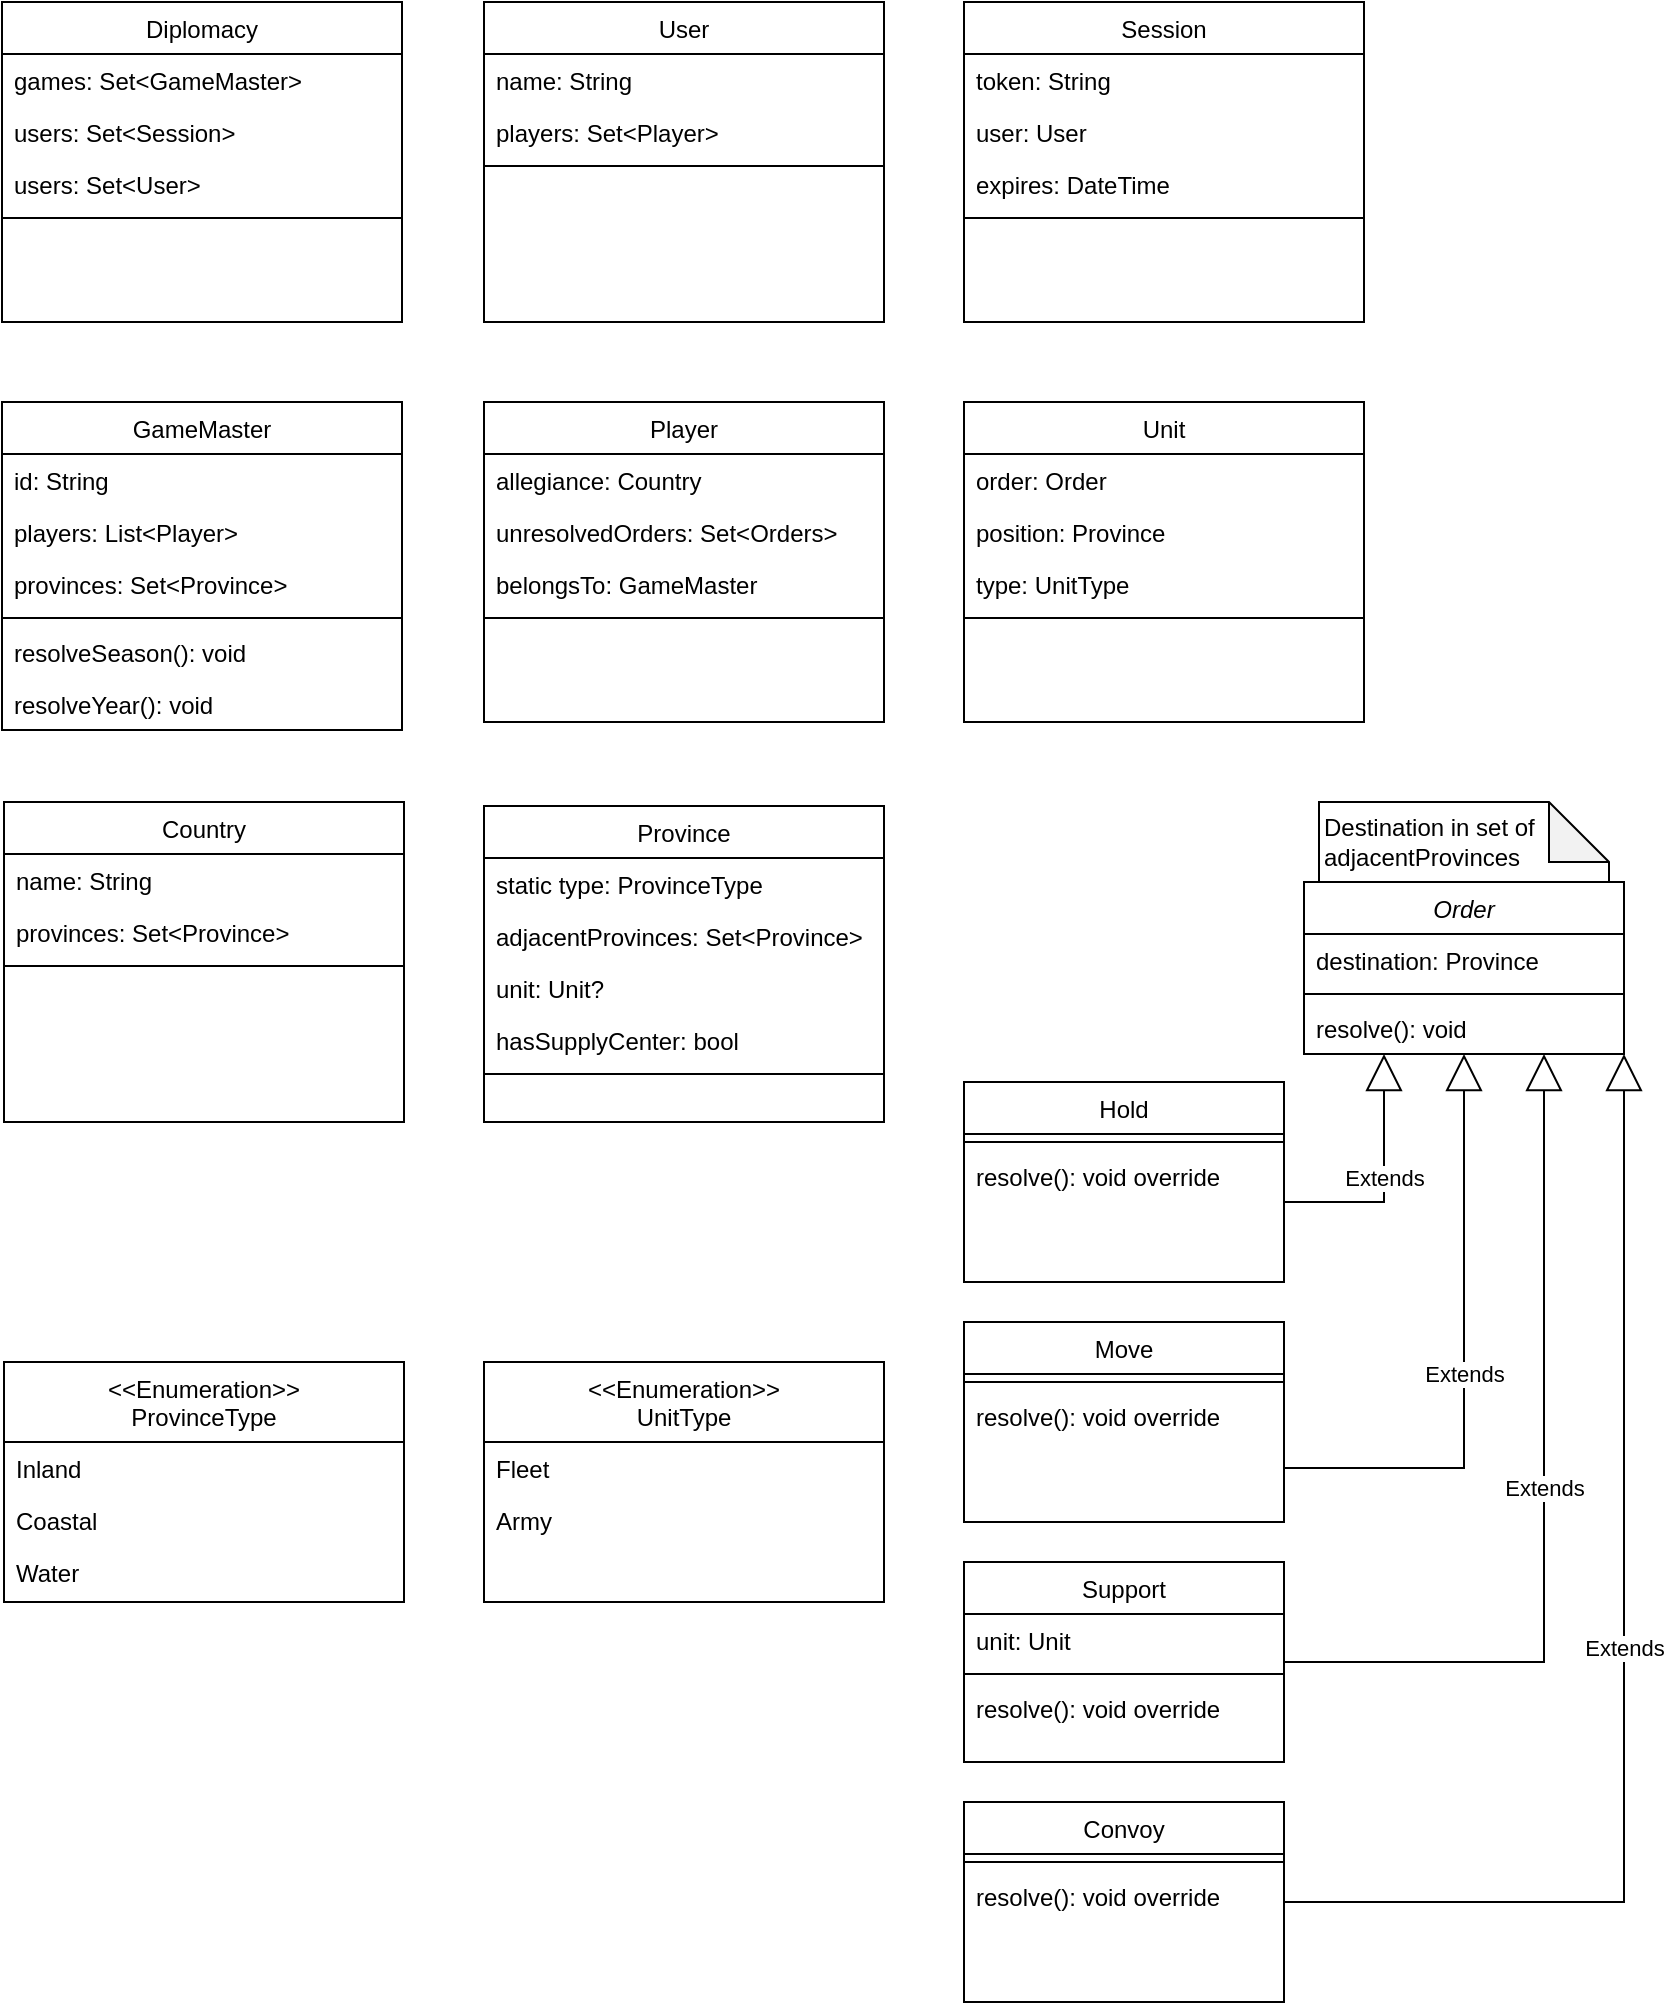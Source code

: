 <mxfile version="14.6.13" type="device"><diagram id="C5RBs43oDa-KdzZeNtuy" name="Page-1"><mxGraphModel dx="1326" dy="3304" grid="1" gridSize="10" guides="1" tooltips="1" connect="1" arrows="1" fold="1" page="1" pageScale="1" pageWidth="827" pageHeight="1169" math="0" shadow="0"><root><mxCell id="WIyWlLk6GJQsqaUBKTNV-0"/><mxCell id="WIyWlLk6GJQsqaUBKTNV-1" parent="WIyWlLk6GJQsqaUBKTNV-0"/><mxCell id="zkfFHV4jXpPFQw0GAbJ--0" value="Player" style="swimlane;fontStyle=0;align=center;verticalAlign=top;childLayout=stackLayout;horizontal=1;startSize=26;horizontalStack=0;resizeParent=1;resizeLast=0;collapsible=1;marginBottom=0;rounded=0;shadow=0;strokeWidth=1;" parent="WIyWlLk6GJQsqaUBKTNV-1" vertex="1"><mxGeometry x="281" y="-1120" width="200" height="160" as="geometry"><mxRectangle x="230" y="140" width="160" height="26" as="alternateBounds"/></mxGeometry></mxCell><mxCell id="JGBPkLxdLSC7HD267_Li-28" value="allegiance: Country" style="text;align=left;verticalAlign=top;spacingLeft=4;spacingRight=4;overflow=hidden;rotatable=0;points=[[0,0.5],[1,0.5]];portConstraint=eastwest;" parent="zkfFHV4jXpPFQw0GAbJ--0" vertex="1"><mxGeometry y="26" width="200" height="26" as="geometry"/></mxCell><mxCell id="p5W0TubbZsNhkzQ859zF-8" value="unresolvedOrders: Set&lt;Orders&gt;" style="text;align=left;verticalAlign=top;spacingLeft=4;spacingRight=4;overflow=hidden;rotatable=0;points=[[0,0.5],[1,0.5]];portConstraint=eastwest;" vertex="1" parent="zkfFHV4jXpPFQw0GAbJ--0"><mxGeometry y="52" width="200" height="26" as="geometry"/></mxCell><mxCell id="p5W0TubbZsNhkzQ859zF-10" value="belongsTo: GameMaster" style="text;align=left;verticalAlign=top;spacingLeft=4;spacingRight=4;overflow=hidden;rotatable=0;points=[[0,0.5],[1,0.5]];portConstraint=eastwest;" vertex="1" parent="zkfFHV4jXpPFQw0GAbJ--0"><mxGeometry y="78" width="200" height="26" as="geometry"/></mxCell><mxCell id="zkfFHV4jXpPFQw0GAbJ--4" value="" style="line;html=1;strokeWidth=1;align=left;verticalAlign=middle;spacingTop=-1;spacingLeft=3;spacingRight=3;rotatable=0;labelPosition=right;points=[];portConstraint=eastwest;" parent="zkfFHV4jXpPFQw0GAbJ--0" vertex="1"><mxGeometry y="104" width="200" height="8" as="geometry"/></mxCell><mxCell id="JGBPkLxdLSC7HD267_Li-18" value="Province" style="swimlane;fontStyle=0;align=center;verticalAlign=top;childLayout=stackLayout;horizontal=1;startSize=26;horizontalStack=0;resizeParent=1;resizeLast=0;collapsible=1;marginBottom=0;rounded=0;shadow=0;strokeWidth=1;" parent="WIyWlLk6GJQsqaUBKTNV-1" vertex="1"><mxGeometry x="281" y="-918" width="200" height="158" as="geometry"><mxRectangle x="230" y="140" width="160" height="26" as="alternateBounds"/></mxGeometry></mxCell><mxCell id="JGBPkLxdLSC7HD267_Li-22" value="static type: ProvinceType" style="text;align=left;verticalAlign=top;spacingLeft=4;spacingRight=4;overflow=hidden;rotatable=0;points=[[0,0.5],[1,0.5]];portConstraint=eastwest;" parent="JGBPkLxdLSC7HD267_Li-18" vertex="1"><mxGeometry y="26" width="200" height="26" as="geometry"/></mxCell><mxCell id="46RMJYzjXEDaTq2aA9Gf-13" value="adjacentProvinces: Set&lt;Province&gt;" style="text;align=left;verticalAlign=top;spacingLeft=4;spacingRight=4;overflow=hidden;rotatable=0;points=[[0,0.5],[1,0.5]];portConstraint=eastwest;" parent="JGBPkLxdLSC7HD267_Li-18" vertex="1"><mxGeometry y="52" width="200" height="26" as="geometry"/></mxCell><mxCell id="46RMJYzjXEDaTq2aA9Gf-12" value="unit: Unit?" style="text;align=left;verticalAlign=top;spacingLeft=4;spacingRight=4;overflow=hidden;rotatable=0;points=[[0,0.5],[1,0.5]];portConstraint=eastwest;" parent="JGBPkLxdLSC7HD267_Li-18" vertex="1"><mxGeometry y="78" width="200" height="26" as="geometry"/></mxCell><mxCell id="JGBPkLxdLSC7HD267_Li-36" value="hasSupplyCenter: bool" style="text;align=left;verticalAlign=top;spacingLeft=4;spacingRight=4;overflow=hidden;rotatable=0;points=[[0,0.5],[1,0.5]];portConstraint=eastwest;" parent="JGBPkLxdLSC7HD267_Li-18" vertex="1"><mxGeometry y="104" width="200" height="26" as="geometry"/></mxCell><mxCell id="JGBPkLxdLSC7HD267_Li-19" value="" style="line;html=1;strokeWidth=1;align=left;verticalAlign=middle;spacingTop=-1;spacingLeft=3;spacingRight=3;rotatable=0;labelPosition=right;points=[];portConstraint=eastwest;" parent="JGBPkLxdLSC7HD267_Li-18" vertex="1"><mxGeometry y="130" width="200" height="8" as="geometry"/></mxCell><mxCell id="JGBPkLxdLSC7HD267_Li-23" value="&lt;&lt;Enumeration&gt;&gt;&#10;ProvinceType" style="swimlane;fontStyle=0;align=center;verticalAlign=top;childLayout=stackLayout;horizontal=1;startSize=40;horizontalStack=0;resizeParent=1;resizeLast=0;collapsible=1;marginBottom=0;rounded=0;shadow=0;strokeWidth=1;" parent="WIyWlLk6GJQsqaUBKTNV-1" vertex="1"><mxGeometry x="41" y="-640" width="200" height="120" as="geometry"><mxRectangle x="10" y="450" width="160" height="26" as="alternateBounds"/></mxGeometry></mxCell><mxCell id="JGBPkLxdLSC7HD267_Li-24" value="Inland" style="text;align=left;verticalAlign=top;spacingLeft=4;spacingRight=4;overflow=hidden;rotatable=0;points=[[0,0.5],[1,0.5]];portConstraint=eastwest;" parent="JGBPkLxdLSC7HD267_Li-23" vertex="1"><mxGeometry y="40" width="200" height="26" as="geometry"/></mxCell><mxCell id="JGBPkLxdLSC7HD267_Li-27" value="Coastal" style="text;align=left;verticalAlign=top;spacingLeft=4;spacingRight=4;overflow=hidden;rotatable=0;points=[[0,0.5],[1,0.5]];portConstraint=eastwest;" parent="JGBPkLxdLSC7HD267_Li-23" vertex="1"><mxGeometry y="66" width="200" height="26" as="geometry"/></mxCell><mxCell id="JGBPkLxdLSC7HD267_Li-26" value="Water" style="text;align=left;verticalAlign=top;spacingLeft=4;spacingRight=4;overflow=hidden;rotatable=0;points=[[0,0.5],[1,0.5]];portConstraint=eastwest;" parent="JGBPkLxdLSC7HD267_Li-23" vertex="1"><mxGeometry y="92" width="200" height="28" as="geometry"/></mxCell><mxCell id="JGBPkLxdLSC7HD267_Li-30" value="Country" style="swimlane;fontStyle=0;align=center;verticalAlign=top;childLayout=stackLayout;horizontal=1;startSize=26;horizontalStack=0;resizeParent=1;resizeLast=0;collapsible=1;marginBottom=0;rounded=0;shadow=0;strokeWidth=1;" parent="WIyWlLk6GJQsqaUBKTNV-1" vertex="1"><mxGeometry x="41" y="-920" width="200" height="160" as="geometry"><mxRectangle x="230" y="140" width="160" height="26" as="alternateBounds"/></mxGeometry></mxCell><mxCell id="JGBPkLxdLSC7HD267_Li-31" value="name: String" style="text;align=left;verticalAlign=top;spacingLeft=4;spacingRight=4;overflow=hidden;rotatable=0;points=[[0,0.5],[1,0.5]];portConstraint=eastwest;" parent="JGBPkLxdLSC7HD267_Li-30" vertex="1"><mxGeometry y="26" width="200" height="26" as="geometry"/></mxCell><mxCell id="JGBPkLxdLSC7HD267_Li-35" value="provinces: Set&lt;Province&gt;" style="text;align=left;verticalAlign=top;spacingLeft=4;spacingRight=4;overflow=hidden;rotatable=0;points=[[0,0.5],[1,0.5]];portConstraint=eastwest;" parent="JGBPkLxdLSC7HD267_Li-30" vertex="1"><mxGeometry y="52" width="200" height="26" as="geometry"/></mxCell><mxCell id="JGBPkLxdLSC7HD267_Li-33" value="" style="line;html=1;strokeWidth=1;align=left;verticalAlign=middle;spacingTop=-1;spacingLeft=3;spacingRight=3;rotatable=0;labelPosition=right;points=[];portConstraint=eastwest;" parent="JGBPkLxdLSC7HD267_Li-30" vertex="1"><mxGeometry y="78" width="200" height="8" as="geometry"/></mxCell><mxCell id="46RMJYzjXEDaTq2aA9Gf-0" value="Order" style="swimlane;fontStyle=2;align=center;verticalAlign=top;childLayout=stackLayout;horizontal=1;startSize=26;horizontalStack=0;resizeParent=1;resizeLast=0;collapsible=1;marginBottom=0;rounded=0;shadow=0;strokeWidth=1;" parent="WIyWlLk6GJQsqaUBKTNV-1" vertex="1"><mxGeometry x="691" y="-880" width="160" height="86" as="geometry"><mxRectangle x="230" y="140" width="160" height="26" as="alternateBounds"/></mxGeometry></mxCell><mxCell id="uRcr4P55_PJo6zatVVM9-5" value="destination: Province" style="text;align=left;verticalAlign=top;spacingLeft=4;spacingRight=4;overflow=hidden;rotatable=0;points=[[0,0.5],[1,0.5]];portConstraint=eastwest;" parent="46RMJYzjXEDaTq2aA9Gf-0" vertex="1"><mxGeometry y="26" width="160" height="26" as="geometry"/></mxCell><mxCell id="46RMJYzjXEDaTq2aA9Gf-3" value="" style="line;html=1;strokeWidth=1;align=left;verticalAlign=middle;spacingTop=-1;spacingLeft=3;spacingRight=3;rotatable=0;labelPosition=right;points=[];portConstraint=eastwest;" parent="46RMJYzjXEDaTq2aA9Gf-0" vertex="1"><mxGeometry y="52" width="160" height="8" as="geometry"/></mxCell><mxCell id="uRcr4P55_PJo6zatVVM9-22" value="resolve(): void" style="text;align=left;verticalAlign=top;spacingLeft=4;spacingRight=4;overflow=hidden;rotatable=0;points=[[0,0.5],[1,0.5]];portConstraint=eastwest;" parent="46RMJYzjXEDaTq2aA9Gf-0" vertex="1"><mxGeometry y="60" width="160" height="26" as="geometry"/></mxCell><mxCell id="46RMJYzjXEDaTq2aA9Gf-5" value="GameMaster" style="swimlane;fontStyle=0;align=center;verticalAlign=top;childLayout=stackLayout;horizontal=1;startSize=26;horizontalStack=0;resizeParent=1;resizeLast=0;collapsible=1;marginBottom=0;rounded=0;shadow=0;strokeWidth=1;" parent="WIyWlLk6GJQsqaUBKTNV-1" vertex="1"><mxGeometry x="40" y="-1120" width="200" height="164" as="geometry"><mxRectangle x="230" y="140" width="160" height="26" as="alternateBounds"/></mxGeometry></mxCell><mxCell id="rUUhUny3GslK_5L-6Dzf-7" value="id: String" style="text;align=left;verticalAlign=top;spacingLeft=4;spacingRight=4;overflow=hidden;rotatable=0;points=[[0,0.5],[1,0.5]];portConstraint=eastwest;" parent="46RMJYzjXEDaTq2aA9Gf-5" vertex="1"><mxGeometry y="26" width="200" height="26" as="geometry"/></mxCell><mxCell id="46RMJYzjXEDaTq2aA9Gf-7" value="players: List&lt;Player&gt;" style="text;align=left;verticalAlign=top;spacingLeft=4;spacingRight=4;overflow=hidden;rotatable=0;points=[[0,0.5],[1,0.5]];portConstraint=eastwest;" parent="46RMJYzjXEDaTq2aA9Gf-5" vertex="1"><mxGeometry y="52" width="200" height="26" as="geometry"/></mxCell><mxCell id="rUUhUny3GslK_5L-6Dzf-0" value="provinces: Set&lt;Province&gt;" style="text;align=left;verticalAlign=top;spacingLeft=4;spacingRight=4;overflow=hidden;rotatable=0;points=[[0,0.5],[1,0.5]];portConstraint=eastwest;" parent="46RMJYzjXEDaTq2aA9Gf-5" vertex="1"><mxGeometry y="78" width="200" height="26" as="geometry"/></mxCell><mxCell id="46RMJYzjXEDaTq2aA9Gf-9" value="" style="line;html=1;strokeWidth=1;align=left;verticalAlign=middle;spacingTop=-1;spacingLeft=3;spacingRight=3;rotatable=0;labelPosition=right;points=[];portConstraint=eastwest;" parent="46RMJYzjXEDaTq2aA9Gf-5" vertex="1"><mxGeometry y="104" width="200" height="8" as="geometry"/></mxCell><mxCell id="46RMJYzjXEDaTq2aA9Gf-10" value="resolveSeason(): void" style="text;align=left;verticalAlign=top;spacingLeft=4;spacingRight=4;overflow=hidden;rotatable=0;points=[[0,0.5],[1,0.5]];portConstraint=eastwest;" parent="46RMJYzjXEDaTq2aA9Gf-5" vertex="1"><mxGeometry y="112" width="200" height="26" as="geometry"/></mxCell><mxCell id="rUUhUny3GslK_5L-6Dzf-1" value="resolveYear(): void" style="text;align=left;verticalAlign=top;spacingLeft=4;spacingRight=4;overflow=hidden;rotatable=0;points=[[0,0.5],[1,0.5]];portConstraint=eastwest;" parent="46RMJYzjXEDaTq2aA9Gf-5" vertex="1"><mxGeometry y="138" width="200" height="26" as="geometry"/></mxCell><mxCell id="uRcr4P55_PJo6zatVVM9-0" value="Unit" style="swimlane;fontStyle=0;align=center;verticalAlign=top;childLayout=stackLayout;horizontal=1;startSize=26;horizontalStack=0;resizeParent=1;resizeLast=0;collapsible=1;marginBottom=0;rounded=0;shadow=0;strokeWidth=1;" parent="WIyWlLk6GJQsqaUBKTNV-1" vertex="1"><mxGeometry x="521" y="-1120" width="200" height="160" as="geometry"><mxRectangle x="230" y="140" width="160" height="26" as="alternateBounds"/></mxGeometry></mxCell><mxCell id="uRcr4P55_PJo6zatVVM9-2" value="order: Order" style="text;align=left;verticalAlign=top;spacingLeft=4;spacingRight=4;overflow=hidden;rotatable=0;points=[[0,0.5],[1,0.5]];portConstraint=eastwest;" parent="uRcr4P55_PJo6zatVVM9-0" vertex="1"><mxGeometry y="26" width="200" height="26" as="geometry"/></mxCell><mxCell id="uRcr4P55_PJo6zatVVM9-24" value="position: Province" style="text;align=left;verticalAlign=top;spacingLeft=4;spacingRight=4;overflow=hidden;rotatable=0;points=[[0,0.5],[1,0.5]];portConstraint=eastwest;" parent="uRcr4P55_PJo6zatVVM9-0" vertex="1"><mxGeometry y="52" width="200" height="26" as="geometry"/></mxCell><mxCell id="uRcr4P55_PJo6zatVVM9-23" value="type: UnitType" style="text;align=left;verticalAlign=top;spacingLeft=4;spacingRight=4;overflow=hidden;rotatable=0;points=[[0,0.5],[1,0.5]];portConstraint=eastwest;" parent="uRcr4P55_PJo6zatVVM9-0" vertex="1"><mxGeometry y="78" width="200" height="26" as="geometry"/></mxCell><mxCell id="uRcr4P55_PJo6zatVVM9-1" value="" style="line;html=1;strokeWidth=1;align=left;verticalAlign=middle;spacingTop=-1;spacingLeft=3;spacingRight=3;rotatable=0;labelPosition=right;points=[];portConstraint=eastwest;" parent="uRcr4P55_PJo6zatVVM9-0" vertex="1"><mxGeometry y="104" width="200" height="8" as="geometry"/></mxCell><mxCell id="uRcr4P55_PJo6zatVVM9-6" value="Destination in set of adjacentProvinces" style="shape=note;whiteSpace=wrap;html=1;backgroundOutline=1;darkOpacity=0.05;align=left;" parent="WIyWlLk6GJQsqaUBKTNV-1" vertex="1"><mxGeometry x="698.5" y="-920" width="145" height="40" as="geometry"/></mxCell><mxCell id="uRcr4P55_PJo6zatVVM9-9" value="Hold" style="swimlane;fontStyle=0;align=center;verticalAlign=top;childLayout=stackLayout;horizontal=1;startSize=26;horizontalStack=0;resizeParent=1;resizeLast=0;collapsible=1;marginBottom=0;rounded=0;shadow=0;strokeWidth=1;" parent="WIyWlLk6GJQsqaUBKTNV-1" vertex="1"><mxGeometry x="521" y="-780" width="160" height="100" as="geometry"><mxRectangle x="230" y="140" width="160" height="26" as="alternateBounds"/></mxGeometry></mxCell><mxCell id="uRcr4P55_PJo6zatVVM9-11" value="" style="line;html=1;strokeWidth=1;align=left;verticalAlign=middle;spacingTop=-1;spacingLeft=3;spacingRight=3;rotatable=0;labelPosition=right;points=[];portConstraint=eastwest;" parent="uRcr4P55_PJo6zatVVM9-9" vertex="1"><mxGeometry y="26" width="160" height="8" as="geometry"/></mxCell><mxCell id="uRcr4P55_PJo6zatVVM9-30" value="resolve(): void override" style="text;align=left;verticalAlign=top;spacingLeft=4;spacingRight=4;overflow=hidden;rotatable=0;points=[[0,0.5],[1,0.5]];portConstraint=eastwest;" parent="uRcr4P55_PJo6zatVVM9-9" vertex="1"><mxGeometry y="34" width="160" height="26" as="geometry"/></mxCell><mxCell id="uRcr4P55_PJo6zatVVM9-12" value="Extends" style="endArrow=block;endSize=16;endFill=0;html=1;rounded=0;edgeStyle=orthogonalEdgeStyle;entryX=0.25;entryY=1;entryDx=0;entryDy=0;" parent="WIyWlLk6GJQsqaUBKTNV-1" source="uRcr4P55_PJo6zatVVM9-9" target="46RMJYzjXEDaTq2aA9Gf-0" edge="1"><mxGeometry width="160" relative="1" as="geometry"><mxPoint x="1121" y="-30" as="sourcePoint"/><mxPoint x="761" y="-460" as="targetPoint"/><Array as="points"><mxPoint x="731" y="-720"/></Array></mxGeometry></mxCell><mxCell id="uRcr4P55_PJo6zatVVM9-13" value="Move" style="swimlane;fontStyle=0;align=center;verticalAlign=top;childLayout=stackLayout;horizontal=1;startSize=26;horizontalStack=0;resizeParent=1;resizeLast=0;collapsible=1;marginBottom=0;rounded=0;shadow=0;strokeWidth=1;" parent="WIyWlLk6GJQsqaUBKTNV-1" vertex="1"><mxGeometry x="521" y="-660" width="160" height="100" as="geometry"><mxRectangle x="230" y="140" width="160" height="26" as="alternateBounds"/></mxGeometry></mxCell><mxCell id="uRcr4P55_PJo6zatVVM9-14" value="" style="line;html=1;strokeWidth=1;align=left;verticalAlign=middle;spacingTop=-1;spacingLeft=3;spacingRight=3;rotatable=0;labelPosition=right;points=[];portConstraint=eastwest;" parent="uRcr4P55_PJo6zatVVM9-13" vertex="1"><mxGeometry y="26" width="160" height="8" as="geometry"/></mxCell><mxCell id="uRcr4P55_PJo6zatVVM9-31" value="resolve(): void override" style="text;align=left;verticalAlign=top;spacingLeft=4;spacingRight=4;overflow=hidden;rotatable=0;points=[[0,0.5],[1,0.5]];portConstraint=eastwest;" parent="uRcr4P55_PJo6zatVVM9-13" vertex="1"><mxGeometry y="34" width="160" height="26" as="geometry"/></mxCell><mxCell id="uRcr4P55_PJo6zatVVM9-15" value="Support" style="swimlane;fontStyle=0;align=center;verticalAlign=top;childLayout=stackLayout;horizontal=1;startSize=26;horizontalStack=0;resizeParent=1;resizeLast=0;collapsible=1;marginBottom=0;rounded=0;shadow=0;strokeWidth=1;" parent="WIyWlLk6GJQsqaUBKTNV-1" vertex="1"><mxGeometry x="521" y="-540" width="160" height="100" as="geometry"><mxRectangle x="230" y="140" width="160" height="26" as="alternateBounds"/></mxGeometry></mxCell><mxCell id="uRcr4P55_PJo6zatVVM9-34" value="unit: Unit" style="text;align=left;verticalAlign=top;spacingLeft=4;spacingRight=4;overflow=hidden;rotatable=0;points=[[0,0.5],[1,0.5]];portConstraint=eastwest;" parent="uRcr4P55_PJo6zatVVM9-15" vertex="1"><mxGeometry y="26" width="160" height="26" as="geometry"/></mxCell><mxCell id="uRcr4P55_PJo6zatVVM9-16" value="" style="line;html=1;strokeWidth=1;align=left;verticalAlign=middle;spacingTop=-1;spacingLeft=3;spacingRight=3;rotatable=0;labelPosition=right;points=[];portConstraint=eastwest;" parent="uRcr4P55_PJo6zatVVM9-15" vertex="1"><mxGeometry y="52" width="160" height="8" as="geometry"/></mxCell><mxCell id="uRcr4P55_PJo6zatVVM9-32" value="resolve(): void override" style="text;align=left;verticalAlign=top;spacingLeft=4;spacingRight=4;overflow=hidden;rotatable=0;points=[[0,0.5],[1,0.5]];portConstraint=eastwest;" parent="uRcr4P55_PJo6zatVVM9-15" vertex="1"><mxGeometry y="60" width="160" height="26" as="geometry"/></mxCell><mxCell id="uRcr4P55_PJo6zatVVM9-17" value="Convoy" style="swimlane;fontStyle=0;align=center;verticalAlign=top;childLayout=stackLayout;horizontal=1;startSize=26;horizontalStack=0;resizeParent=1;resizeLast=0;collapsible=1;marginBottom=0;rounded=0;shadow=0;strokeWidth=1;" parent="WIyWlLk6GJQsqaUBKTNV-1" vertex="1"><mxGeometry x="521" y="-420" width="160" height="100" as="geometry"><mxRectangle x="230" y="140" width="160" height="26" as="alternateBounds"/></mxGeometry></mxCell><mxCell id="uRcr4P55_PJo6zatVVM9-18" value="" style="line;html=1;strokeWidth=1;align=left;verticalAlign=middle;spacingTop=-1;spacingLeft=3;spacingRight=3;rotatable=0;labelPosition=right;points=[];portConstraint=eastwest;" parent="uRcr4P55_PJo6zatVVM9-17" vertex="1"><mxGeometry y="26" width="160" height="8" as="geometry"/></mxCell><mxCell id="uRcr4P55_PJo6zatVVM9-33" value="resolve(): void override" style="text;align=left;verticalAlign=top;spacingLeft=4;spacingRight=4;overflow=hidden;rotatable=0;points=[[0,0.5],[1,0.5]];portConstraint=eastwest;" parent="uRcr4P55_PJo6zatVVM9-17" vertex="1"><mxGeometry y="34" width="160" height="26" as="geometry"/></mxCell><mxCell id="uRcr4P55_PJo6zatVVM9-19" value="Extends" style="endArrow=block;endSize=16;endFill=0;html=1;rounded=0;edgeStyle=orthogonalEdgeStyle;entryX=0.5;entryY=1;entryDx=0;entryDy=0;exitX=1;exitY=0.5;exitDx=0;exitDy=0;" parent="WIyWlLk6GJQsqaUBKTNV-1" source="uRcr4P55_PJo6zatVVM9-13" target="46RMJYzjXEDaTq2aA9Gf-0" edge="1"><mxGeometry width="160" relative="1" as="geometry"><mxPoint x="691" y="-677" as="sourcePoint"/><mxPoint x="781" y="-784" as="targetPoint"/><Array as="points"><mxPoint x="771" y="-587"/></Array></mxGeometry></mxCell><mxCell id="uRcr4P55_PJo6zatVVM9-20" value="Extends" style="endArrow=block;endSize=16;endFill=0;html=1;rounded=0;edgeStyle=orthogonalEdgeStyle;entryX=0.75;entryY=1;entryDx=0;entryDy=0;exitX=1;exitY=0.5;exitDx=0;exitDy=0;" parent="WIyWlLk6GJQsqaUBKTNV-1" source="uRcr4P55_PJo6zatVVM9-15" target="46RMJYzjXEDaTq2aA9Gf-0" edge="1"><mxGeometry width="160" relative="1" as="geometry"><mxPoint x="691" y="-577" as="sourcePoint"/><mxPoint x="781" y="-784" as="targetPoint"/><Array as="points"><mxPoint x="811" y="-490"/></Array></mxGeometry></mxCell><mxCell id="uRcr4P55_PJo6zatVVM9-21" value="Extends" style="endArrow=block;endSize=16;endFill=0;html=1;rounded=0;edgeStyle=orthogonalEdgeStyle;entryX=1;entryY=1;entryDx=0;entryDy=0;exitX=1;exitY=0.5;exitDx=0;exitDy=0;" parent="WIyWlLk6GJQsqaUBKTNV-1" source="uRcr4P55_PJo6zatVVM9-17" target="46RMJYzjXEDaTq2aA9Gf-0" edge="1"><mxGeometry width="160" relative="1" as="geometry"><mxPoint x="691" y="-477" as="sourcePoint"/><mxPoint x="821" y="-784" as="targetPoint"/><Array as="points"><mxPoint x="851" y="-370"/></Array></mxGeometry></mxCell><mxCell id="uRcr4P55_PJo6zatVVM9-25" value="&lt;&lt;Enumeration&gt;&gt;&#10;UnitType" style="swimlane;fontStyle=0;align=center;verticalAlign=top;childLayout=stackLayout;horizontal=1;startSize=40;horizontalStack=0;resizeParent=1;resizeLast=0;collapsible=1;marginBottom=0;rounded=0;shadow=0;strokeWidth=1;" parent="WIyWlLk6GJQsqaUBKTNV-1" vertex="1"><mxGeometry x="281" y="-640" width="200" height="120" as="geometry"><mxRectangle x="10" y="450" width="160" height="26" as="alternateBounds"/></mxGeometry></mxCell><mxCell id="uRcr4P55_PJo6zatVVM9-27" value="Fleet" style="text;align=left;verticalAlign=top;spacingLeft=4;spacingRight=4;overflow=hidden;rotatable=0;points=[[0,0.5],[1,0.5]];portConstraint=eastwest;" parent="uRcr4P55_PJo6zatVVM9-25" vertex="1"><mxGeometry y="40" width="200" height="26" as="geometry"/></mxCell><mxCell id="uRcr4P55_PJo6zatVVM9-28" value="Army" style="text;align=left;verticalAlign=top;spacingLeft=4;spacingRight=4;overflow=hidden;rotatable=0;points=[[0,0.5],[1,0.5]];portConstraint=eastwest;" parent="uRcr4P55_PJo6zatVVM9-25" vertex="1"><mxGeometry y="66" width="200" height="26" as="geometry"/></mxCell><mxCell id="uRcr4P55_PJo6zatVVM9-36" value="Diplomacy" style="swimlane;fontStyle=0;align=center;verticalAlign=top;childLayout=stackLayout;horizontal=1;startSize=26;horizontalStack=0;resizeParent=1;resizeLast=0;collapsible=1;marginBottom=0;rounded=0;shadow=0;strokeWidth=1;" parent="WIyWlLk6GJQsqaUBKTNV-1" vertex="1"><mxGeometry x="40" y="-1320" width="200" height="160" as="geometry"><mxRectangle x="230" y="140" width="160" height="26" as="alternateBounds"/></mxGeometry></mxCell><mxCell id="uRcr4P55_PJo6zatVVM9-37" value="games: Set&lt;GameMaster&gt;" style="text;align=left;verticalAlign=top;spacingLeft=4;spacingRight=4;overflow=hidden;rotatable=0;points=[[0,0.5],[1,0.5]];portConstraint=eastwest;" parent="uRcr4P55_PJo6zatVVM9-36" vertex="1"><mxGeometry y="26" width="200" height="26" as="geometry"/></mxCell><mxCell id="p5W0TubbZsNhkzQ859zF-0" value="users: Set&lt;Session&gt;" style="text;align=left;verticalAlign=top;spacingLeft=4;spacingRight=4;overflow=hidden;rotatable=0;points=[[0,0.5],[1,0.5]];portConstraint=eastwest;" vertex="1" parent="uRcr4P55_PJo6zatVVM9-36"><mxGeometry y="52" width="200" height="26" as="geometry"/></mxCell><mxCell id="rUUhUny3GslK_5L-6Dzf-2" value="users: Set&lt;User&gt;" style="text;align=left;verticalAlign=top;spacingLeft=4;spacingRight=4;overflow=hidden;rotatable=0;points=[[0,0.5],[1,0.5]];portConstraint=eastwest;" parent="uRcr4P55_PJo6zatVVM9-36" vertex="1"><mxGeometry y="78" width="200" height="26" as="geometry"/></mxCell><mxCell id="uRcr4P55_PJo6zatVVM9-39" value="" style="line;html=1;strokeWidth=1;align=left;verticalAlign=middle;spacingTop=-1;spacingLeft=3;spacingRight=3;rotatable=0;labelPosition=right;points=[];portConstraint=eastwest;" parent="uRcr4P55_PJo6zatVVM9-36" vertex="1"><mxGeometry y="104" width="200" height="8" as="geometry"/></mxCell><mxCell id="rUUhUny3GslK_5L-6Dzf-3" value="User" style="swimlane;fontStyle=0;align=center;verticalAlign=top;childLayout=stackLayout;horizontal=1;startSize=26;horizontalStack=0;resizeParent=1;resizeLast=0;collapsible=1;marginBottom=0;rounded=0;shadow=0;strokeWidth=1;" parent="WIyWlLk6GJQsqaUBKTNV-1" vertex="1"><mxGeometry x="281" y="-1320" width="200" height="160" as="geometry"><mxRectangle x="230" y="140" width="160" height="26" as="alternateBounds"/></mxGeometry></mxCell><mxCell id="p5W0TubbZsNhkzQ859zF-9" value="name: String" style="text;align=left;verticalAlign=top;spacingLeft=4;spacingRight=4;overflow=hidden;rotatable=0;points=[[0,0.5],[1,0.5]];portConstraint=eastwest;" vertex="1" parent="rUUhUny3GslK_5L-6Dzf-3"><mxGeometry y="26" width="200" height="26" as="geometry"/></mxCell><mxCell id="rUUhUny3GslK_5L-6Dzf-4" value="players: Set&lt;Player&gt;" style="text;align=left;verticalAlign=top;spacingLeft=4;spacingRight=4;overflow=hidden;rotatable=0;points=[[0,0.5],[1,0.5]];portConstraint=eastwest;" parent="rUUhUny3GslK_5L-6Dzf-3" vertex="1"><mxGeometry y="52" width="200" height="26" as="geometry"/></mxCell><mxCell id="rUUhUny3GslK_5L-6Dzf-6" value="" style="line;html=1;strokeWidth=1;align=left;verticalAlign=middle;spacingTop=-1;spacingLeft=3;spacingRight=3;rotatable=0;labelPosition=right;points=[];portConstraint=eastwest;" parent="rUUhUny3GslK_5L-6Dzf-3" vertex="1"><mxGeometry y="78" width="200" height="8" as="geometry"/></mxCell><mxCell id="p5W0TubbZsNhkzQ859zF-1" value="Session" style="swimlane;fontStyle=0;align=center;verticalAlign=top;childLayout=stackLayout;horizontal=1;startSize=26;horizontalStack=0;resizeParent=1;resizeLast=0;collapsible=1;marginBottom=0;rounded=0;shadow=0;strokeWidth=1;" vertex="1" parent="WIyWlLk6GJQsqaUBKTNV-1"><mxGeometry x="521" y="-1320" width="200" height="160" as="geometry"><mxRectangle x="230" y="140" width="160" height="26" as="alternateBounds"/></mxGeometry></mxCell><mxCell id="p5W0TubbZsNhkzQ859zF-4" value="token: String" style="text;align=left;verticalAlign=top;spacingLeft=4;spacingRight=4;overflow=hidden;rotatable=0;points=[[0,0.5],[1,0.5]];portConstraint=eastwest;" vertex="1" parent="p5W0TubbZsNhkzQ859zF-1"><mxGeometry y="26" width="200" height="26" as="geometry"/></mxCell><mxCell id="p5W0TubbZsNhkzQ859zF-6" value="user: User" style="text;align=left;verticalAlign=top;spacingLeft=4;spacingRight=4;overflow=hidden;rotatable=0;points=[[0,0.5],[1,0.5]];portConstraint=eastwest;" vertex="1" parent="p5W0TubbZsNhkzQ859zF-1"><mxGeometry y="52" width="200" height="26" as="geometry"/></mxCell><mxCell id="p5W0TubbZsNhkzQ859zF-7" value="expires: DateTime" style="text;align=left;verticalAlign=top;spacingLeft=4;spacingRight=4;overflow=hidden;rotatable=0;points=[[0,0.5],[1,0.5]];portConstraint=eastwest;" vertex="1" parent="p5W0TubbZsNhkzQ859zF-1"><mxGeometry y="78" width="200" height="26" as="geometry"/></mxCell><mxCell id="p5W0TubbZsNhkzQ859zF-5" value="" style="line;html=1;strokeWidth=1;align=left;verticalAlign=middle;spacingTop=-1;spacingLeft=3;spacingRight=3;rotatable=0;labelPosition=right;points=[];portConstraint=eastwest;" vertex="1" parent="p5W0TubbZsNhkzQ859zF-1"><mxGeometry y="104" width="200" height="8" as="geometry"/></mxCell></root></mxGraphModel></diagram></mxfile>